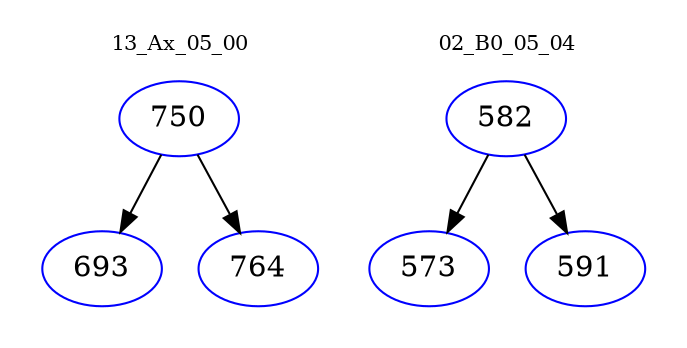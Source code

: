 digraph{
subgraph cluster_0 {
color = white
label = "13_Ax_05_00";
fontsize=10;
T0_750 [label="750", color="blue"]
T0_750 -> T0_693 [color="black"]
T0_693 [label="693", color="blue"]
T0_750 -> T0_764 [color="black"]
T0_764 [label="764", color="blue"]
}
subgraph cluster_1 {
color = white
label = "02_B0_05_04";
fontsize=10;
T1_582 [label="582", color="blue"]
T1_582 -> T1_573 [color="black"]
T1_573 [label="573", color="blue"]
T1_582 -> T1_591 [color="black"]
T1_591 [label="591", color="blue"]
}
}
